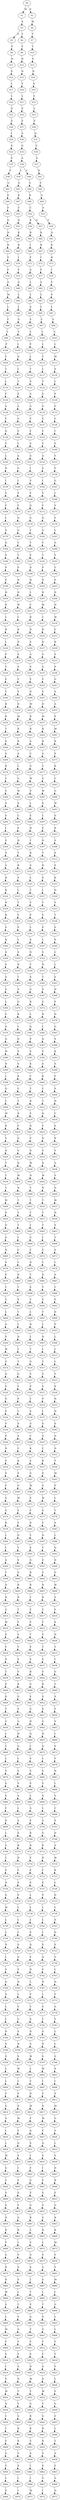 strict digraph  {
	S0 -> S1 [ label = M ];
	S0 -> S2 [ label = K ];
	S1 -> S3 [ label = A ];
	S2 -> S4 [ label = M ];
	S3 -> S5 [ label = D ];
	S3 -> S6 [ label = T ];
	S4 -> S7 [ label = T ];
	S5 -> S8 [ label = F ];
	S6 -> S9 [ label = F ];
	S7 -> S10 [ label = T ];
	S8 -> S11 [ label = D ];
	S9 -> S12 [ label = D ];
	S10 -> S13 [ label = F ];
	S11 -> S14 [ label = S ];
	S12 -> S15 [ label = D ];
	S13 -> S16 [ label = D ];
	S14 -> S17 [ label = L ];
	S15 -> S18 [ label = V ];
	S16 -> S19 [ label = D ];
	S17 -> S20 [ label = L ];
	S18 -> S21 [ label = L ];
	S19 -> S22 [ label = V ];
	S20 -> S23 [ label = Q ];
	S21 -> S24 [ label = E ];
	S22 -> S25 [ label = L ];
	S23 -> S26 [ label = G ];
	S24 -> S27 [ label = E ];
	S25 -> S28 [ label = E ];
	S26 -> S29 [ label = I ];
	S27 -> S30 [ label = A ];
	S28 -> S31 [ label = Q ];
	S29 -> S32 [ label = G ];
	S30 -> S33 [ label = G ];
	S31 -> S34 [ label = V ];
	S32 -> S35 [ label = E ];
	S33 -> S36 [ label = A ];
	S34 -> S37 [ label = G ];
	S35 -> S38 [ label = F ];
	S36 -> S39 [ label = L ];
	S36 -> S40 [ label = F ];
	S37 -> S41 [ label = K ];
	S38 -> S42 [ label = G ];
	S39 -> S43 [ label = G ];
	S40 -> S44 [ label = G ];
	S41 -> S45 [ label = F ];
	S42 -> S46 [ label = P ];
	S43 -> S47 [ label = R ];
	S44 -> S48 [ label = R ];
	S45 -> S49 [ label = G ];
	S46 -> S50 [ label = F ];
	S47 -> S51 [ label = C ];
	S48 -> S52 [ label = C ];
	S49 -> S53 [ label = A ];
	S50 -> S54 [ label = Q ];
	S51 -> S55 [ label = Q ];
	S52 -> S56 [ label = K ];
	S52 -> S57 [ label = Q ];
	S53 -> S58 [ label = F ];
	S54 -> S59 [ label = H ];
	S55 -> S60 [ label = K ];
	S56 -> S61 [ label = R ];
	S57 -> S62 [ label = K ];
	S58 -> S63 [ label = Q ];
	S59 -> S64 [ label = R ];
	S60 -> S65 [ label = R ];
	S61 -> S66 [ label = I ];
	S62 -> S67 [ label = R ];
	S63 -> S68 [ label = K ];
	S64 -> S69 [ label = V ];
	S65 -> S70 [ label = I ];
	S66 -> S71 [ label = F ];
	S67 -> S72 [ label = I ];
	S68 -> S73 [ label = R ];
	S69 -> S74 [ label = F ];
	S70 -> S75 [ label = F ];
	S71 -> S76 [ label = A ];
	S72 -> S77 [ label = F ];
	S73 -> S78 [ label = I ];
	S74 -> S79 [ label = A ];
	S75 -> S80 [ label = A ];
	S76 -> S81 [ label = L ];
	S77 -> S82 [ label = A ];
	S78 -> S83 [ label = F ];
	S79 -> S84 [ label = M ];
	S80 -> S85 [ label = L ];
	S81 -> S86 [ label = L ];
	S82 -> S87 [ label = L ];
	S83 -> S88 [ label = V ];
	S84 -> S89 [ label = L ];
	S85 -> S90 [ label = L ];
	S86 -> S91 [ label = S ];
	S87 -> S92 [ label = L ];
	S88 -> S93 [ label = L ];
	S89 -> S94 [ label = C ];
	S90 -> S95 [ label = G ];
	S91 -> S96 [ label = V ];
	S92 -> S97 [ label = C ];
	S93 -> S98 [ label = A ];
	S94 -> S99 [ label = L ];
	S95 -> S100 [ label = V ];
	S96 -> S101 [ label = L ];
	S97 -> S102 [ label = L ];
	S98 -> S103 [ label = C ];
	S99 -> S104 [ label = P ];
	S100 -> S105 [ label = L ];
	S101 -> S106 [ label = P ];
	S102 -> S107 [ label = L ];
	S103 -> S108 [ label = L ];
	S104 -> S109 [ label = C ];
	S105 -> S110 [ label = Q ];
	S106 -> S111 [ label = L ];
	S107 -> S112 [ label = T ];
	S108 -> S113 [ label = M ];
	S109 -> S114 [ label = T ];
	S110 -> S115 [ label = L ];
	S111 -> S116 [ label = T ];
	S112 -> S117 [ label = L ];
	S113 -> S118 [ label = S ];
	S114 -> S119 [ label = L ];
	S115 -> S120 [ label = T ];
	S116 -> S121 [ label = S ];
	S117 -> S122 [ label = T ];
	S118 -> S123 [ label = L ];
	S119 -> S124 [ label = F ];
	S120 -> S125 [ label = F ];
	S121 -> S126 [ label = A ];
	S122 -> S127 [ label = S ];
	S123 -> S128 [ label = P ];
	S124 -> S129 [ label = A ];
	S125 -> S130 [ label = A ];
	S126 -> S131 [ label = G ];
	S127 -> S132 [ label = S ];
	S128 -> S133 [ label = F ];
	S129 -> S134 [ label = F ];
	S130 -> S135 [ label = G ];
	S131 -> S136 [ label = F ];
	S132 -> S137 [ label = G ];
	S133 -> S138 [ label = C ];
	S134 -> S139 [ label = Q ];
	S135 -> S140 [ label = F ];
	S136 -> S141 [ label = F ];
	S137 -> S142 [ label = F ];
	S138 -> S143 [ label = I ];
	S139 -> S144 [ label = Y ];
	S140 -> S145 [ label = L ];
	S141 -> S146 [ label = A ];
	S142 -> S147 [ label = F ];
	S143 -> S148 [ label = V ];
	S144 -> S149 [ label = L ];
	S145 -> S150 [ label = A ];
	S146 -> S151 [ label = G ];
	S147 -> S152 [ label = A ];
	S148 -> S153 [ label = Y ];
	S149 -> S154 [ label = N ];
	S150 -> S155 [ label = G ];
	S151 -> S156 [ label = I ];
	S152 -> S157 [ label = G ];
	S153 -> S158 [ label = V ];
	S154 -> S159 [ label = I ];
	S155 -> S160 [ label = I ];
	S156 -> S161 [ label = V ];
	S157 -> S162 [ label = I ];
	S158 -> S163 [ label = G ];
	S159 -> S164 [ label = V ];
	S160 -> S165 [ label = V ];
	S161 -> S166 [ label = F ];
	S162 -> S167 [ label = V ];
	S163 -> S168 [ label = I ];
	S164 -> S169 [ label = F ];
	S165 -> S170 [ label = F ];
	S166 -> S171 [ label = Q ];
	S167 -> S172 [ label = F ];
	S168 -> S173 [ label = V ];
	S169 -> S174 [ label = L ];
	S170 -> S175 [ label = Q ];
	S171 -> S176 [ label = G ];
	S172 -> S177 [ label = Q ];
	S173 -> S178 [ label = F ];
	S174 -> S179 [ label = G ];
	S175 -> S180 [ label = G ];
	S176 -> S181 [ label = Y ];
	S177 -> S182 [ label = G ];
	S178 -> S183 [ label = L ];
	S179 -> S184 [ label = Q ];
	S180 -> S185 [ label = Y ];
	S181 -> S186 [ label = T ];
	S182 -> S187 [ label = Y ];
	S183 -> S188 [ label = G ];
	S184 -> S189 [ label = V ];
	S185 -> S190 [ label = T ];
	S186 -> S191 [ label = P ];
	S187 -> S192 [ label = T ];
	S188 -> S193 [ label = F ];
	S189 -> S194 [ label = P ];
	S190 -> S195 [ label = P ];
	S191 -> S196 [ label = D ];
	S192 -> S197 [ label = P ];
	S193 -> S198 [ label = T ];
	S194 -> S199 [ label = E ];
	S195 -> S200 [ label = D ];
	S196 -> S201 [ label = H ];
	S197 -> S202 [ label = D ];
	S198 -> S203 [ label = P ];
	S199 -> S204 [ label = H ];
	S200 -> S205 [ label = H ];
	S201 -> S206 [ label = L ];
	S202 -> S207 [ label = H ];
	S203 -> S208 [ label = D ];
	S204 -> S209 [ label = R ];
	S205 -> S210 [ label = W ];
	S206 -> S211 [ label = C ];
	S207 -> S212 [ label = W ];
	S208 -> S213 [ label = H ];
	S209 -> S214 [ label = C ];
	S210 -> S215 [ label = C ];
	S211 -> S216 [ label = R ];
	S212 -> S217 [ label = C ];
	S213 -> S218 [ label = W ];
	S214 -> S219 [ label = R ];
	S215 -> S220 [ label = R ];
	S216 -> S221 [ label = D ];
	S217 -> S222 [ label = R ];
	S218 -> S223 [ label = C ];
	S219 -> S224 [ label = L ];
	S220 -> S225 [ label = D ];
	S221 -> S226 [ label = S ];
	S222 -> S227 [ label = D ];
	S223 -> S228 [ label = R ];
	S224 -> S229 [ label = P ];
	S225 -> S230 [ label = S ];
	S226 -> S231 [ label = A ];
	S227 -> S232 [ label = S ];
	S228 -> S233 [ label = S ];
	S229 -> S234 [ label = T ];
	S230 -> S235 [ label = A ];
	S231 -> S236 [ label = V ];
	S232 -> S237 [ label = A ];
	S233 -> S238 [ label = P ];
	S234 -> S239 [ label = E ];
	S235 -> S240 [ label = V ];
	S236 -> S241 [ label = V ];
	S237 -> S242 [ label = V ];
	S238 -> S243 [ label = G ];
	S239 -> S244 [ label = T ];
	S240 -> S245 [ label = V ];
	S241 -> S246 [ label = D ];
	S242 -> S247 [ label = V ];
	S243 -> S248 [ label = A ];
	S244 -> S249 [ label = R ];
	S245 -> S250 [ label = D ];
	S246 -> S251 [ label = M ];
	S247 -> S252 [ label = D ];
	S248 -> S253 [ label = A ];
	S249 -> S254 [ label = R ];
	S250 -> S255 [ label = M ];
	S251 -> S256 [ label = R ];
	S252 -> S257 [ label = M ];
	S253 -> S258 [ label = E ];
	S254 -> S259 [ label = T ];
	S255 -> S260 [ label = R ];
	S256 -> S261 [ label = R ];
	S257 -> S262 [ label = R ];
	S258 -> S263 [ label = M ];
	S259 -> S264 [ label = S ];
	S260 -> S265 [ label = R ];
	S261 -> S266 [ label = A ];
	S262 -> S267 [ label = R ];
	S263 -> S268 [ label = R ];
	S264 -> S269 [ label = S ];
	S265 -> S270 [ label = A ];
	S266 -> S271 [ label = C ];
	S267 -> S272 [ label = A ];
	S268 -> S273 [ label = E ];
	S269 -> S274 [ label = R ];
	S270 -> S275 [ label = C ];
	S271 -> S276 [ label = G ];
	S272 -> S277 [ label = C ];
	S273 -> S278 [ label = K ];
	S274 -> S279 [ label = C ];
	S275 -> S280 [ label = G ];
	S276 -> S281 [ label = W ];
	S277 -> S282 [ label = G ];
	S278 -> S283 [ label = C ];
	S279 -> S284 [ label = G ];
	S280 -> S285 [ label = W ];
	S281 -> S286 [ label = S ];
	S282 -> S287 [ label = W ];
	S283 -> S288 [ label = G ];
	S284 -> S289 [ label = A ];
	S285 -> S290 [ label = S ];
	S286 -> S291 [ label = L ];
	S287 -> S292 [ label = S ];
	S288 -> S293 [ label = W ];
	S289 -> S294 [ label = S ];
	S290 -> S295 [ label = L ];
	S291 -> S296 [ label = E ];
	S292 -> S297 [ label = L ];
	S293 -> S298 [ label = S ];
	S294 -> S299 [ label = L ];
	S295 -> S300 [ label = E ];
	S296 -> S301 [ label = H ];
	S297 -> S302 [ label = E ];
	S298 -> S303 [ label = R ];
	S299 -> S304 [ label = E ];
	S300 -> S305 [ label = H ];
	S301 -> S306 [ label = T ];
	S302 -> S307 [ label = H ];
	S303 -> S308 [ label = E ];
	S304 -> S309 [ label = A ];
	S305 -> S310 [ label = T ];
	S306 -> S311 [ label = R ];
	S307 -> S312 [ label = T ];
	S308 -> S313 [ label = E ];
	S309 -> S314 [ label = A ];
	S310 -> S315 [ label = R ];
	S311 -> S316 [ label = S ];
	S312 -> S317 [ label = R ];
	S313 -> S318 [ label = E ];
	S314 -> S319 [ label = H ];
	S315 -> S320 [ label = S ];
	S316 -> S321 [ label = L ];
	S317 -> S322 [ label = S ];
	S318 -> S323 [ label = K ];
	S319 -> S324 [ label = R ];
	S320 -> S325 [ label = L ];
	S321 -> S326 [ label = T ];
	S322 -> S327 [ label = L ];
	S323 -> S328 [ label = N ];
	S324 -> S329 [ label = N ];
	S325 -> S330 [ label = T ];
	S326 -> S331 [ label = V ];
	S327 -> S332 [ label = T ];
	S328 -> S333 [ label = Y ];
	S329 -> S334 [ label = R ];
	S330 -> S335 [ label = V ];
	S331 -> S336 [ label = P ];
	S332 -> S337 [ label = V ];
	S333 -> S338 [ label = T ];
	S334 -> S339 [ label = S ];
	S335 -> S340 [ label = P ];
	S336 -> S341 [ label = L ];
	S337 -> S342 [ label = P ];
	S338 -> S343 [ label = V ];
	S339 -> S344 [ label = R ];
	S340 -> S345 [ label = L ];
	S341 -> S346 [ label = S ];
	S342 -> S347 [ label = L ];
	S343 -> S348 [ label = P ];
	S344 -> S349 [ label = A ];
	S345 -> S350 [ label = S ];
	S346 -> S351 [ label = N ];
	S347 -> S352 [ label = S ];
	S348 -> S353 [ label = L ];
	S349 -> S354 [ label = S ];
	S350 -> S355 [ label = N ];
	S351 -> S356 [ label = T ];
	S352 -> S357 [ label = N ];
	S353 -> S358 [ label = L ];
	S354 -> S359 [ label = G ];
	S355 -> S360 [ label = T ];
	S356 -> S361 [ label = S ];
	S357 -> S362 [ label = T ];
	S358 -> S363 [ label = E ];
	S359 -> S364 [ label = S ];
	S360 -> S365 [ label = S ];
	S361 -> S366 [ label = G ];
	S362 -> S367 [ label = S ];
	S363 -> S368 [ label = H ];
	S364 -> S369 [ label = L ];
	S365 -> S370 [ label = G ];
	S366 -> S371 [ label = R ];
	S367 -> S372 [ label = G ];
	S368 -> S373 [ label = F ];
	S369 -> S374 [ label = E ];
	S370 -> S375 [ label = R ];
	S371 -> S376 [ label = L ];
	S372 -> S377 [ label = R ];
	S373 -> S378 [ label = D ];
	S374 -> S379 [ label = D ];
	S375 -> S380 [ label = L ];
	S376 -> S381 [ label = Q ];
	S377 -> S382 [ label = L ];
	S378 -> S383 [ label = G ];
	S379 -> S384 [ label = Q ];
	S380 -> S385 [ label = Q ];
	S381 -> S386 [ label = P ];
	S382 -> S387 [ label = Q ];
	S383 -> S388 [ label = S ];
	S384 -> S389 [ label = W ];
	S385 -> S390 [ label = P ];
	S386 -> S391 [ label = S ];
	S387 -> S392 [ label = P ];
	S388 -> S393 [ label = K ];
	S389 -> S394 [ label = N ];
	S390 -> S395 [ label = S ];
	S391 -> S396 [ label = K ];
	S392 -> S397 [ label = S ];
	S393 -> S398 [ label = S ];
	S394 -> S399 [ label = L ];
	S395 -> S400 [ label = K ];
	S396 -> S401 [ label = C ];
	S397 -> S402 [ label = K ];
	S398 -> S403 [ label = F ];
	S399 -> S404 [ label = Q ];
	S400 -> S405 [ label = C ];
	S401 -> S406 [ label = T ];
	S402 -> S407 [ label = C ];
	S403 -> S408 [ label = S ];
	S404 -> S409 [ label = C ];
	S405 -> S410 [ label = T ];
	S406 -> S411 [ label = R ];
	S407 -> S412 [ label = T ];
	S408 -> S413 [ label = H ];
	S409 -> S414 [ label = M ];
	S410 -> S415 [ label = R ];
	S411 -> S416 [ label = F ];
	S412 -> S417 [ label = R ];
	S413 -> S418 [ label = C ];
	S414 -> S419 [ label = R ];
	S415 -> S420 [ label = F ];
	S416 -> S421 [ label = D ];
	S417 -> S422 [ label = F ];
	S418 -> S423 [ label = E ];
	S419 -> S424 [ label = V ];
	S420 -> S425 [ label = D ];
	S421 -> S426 [ label = V ];
	S422 -> S427 [ label = D ];
	S423 -> S428 [ label = R ];
	S424 -> S429 [ label = N ];
	S425 -> S430 [ label = V ];
	S426 -> S431 [ label = D ];
	S427 -> S432 [ label = V ];
	S428 -> S433 [ label = Y ];
	S429 -> S434 [ label = T ];
	S430 -> S435 [ label = D ];
	S431 -> S436 [ label = W ];
	S432 -> S437 [ label = D ];
	S433 -> S438 [ label = A ];
	S434 -> S439 [ label = T ];
	S435 -> S440 [ label = W ];
	S436 -> S441 [ label = N ];
	S437 -> S442 [ label = W ];
	S438 -> S443 [ label = V ];
	S439 -> S444 [ label = T ];
	S440 -> S445 [ label = N ];
	S441 -> S446 [ label = T ];
	S442 -> S447 [ label = N ];
	S443 -> S448 [ label = D ];
	S444 -> S449 [ label = W ];
	S445 -> S450 [ label = T ];
	S446 -> S451 [ label = T ];
	S447 -> S452 [ label = T ];
	S448 -> S453 [ label = W ];
	S449 -> S454 [ label = S ];
	S450 -> S455 [ label = T ];
	S451 -> S456 [ label = T ];
	S452 -> S457 [ label = T ];
	S453 -> S458 [ label = N ];
	S454 -> S459 [ label = D ];
	S455 -> S460 [ label = T ];
	S456 -> S461 [ label = L ];
	S457 -> S462 [ label = T ];
	S458 -> S463 [ label = S ];
	S459 -> S464 [ label = S ];
	S460 -> S465 [ label = L ];
	S461 -> S466 [ label = G ];
	S462 -> S467 [ label = L ];
	S463 -> S468 [ label = T ];
	S464 -> S469 [ label = N ];
	S465 -> S470 [ label = G ];
	S466 -> S471 [ label = C ];
	S467 -> S472 [ label = G ];
	S468 -> S473 [ label = A ];
	S469 -> S474 [ label = A ];
	S470 -> S475 [ label = C ];
	S471 -> S476 [ label = D ];
	S472 -> S477 [ label = C ];
	S473 -> S478 [ label = I ];
	S474 -> S479 [ label = P ];
	S475 -> S480 [ label = D ];
	S476 -> S481 [ label = T ];
	S477 -> S482 [ label = D ];
	S478 -> S483 [ label = S ];
	S479 -> S484 [ label = C ];
	S480 -> S485 [ label = T ];
	S481 -> S486 [ label = E ];
	S482 -> S487 [ label = T ];
	S483 -> S488 [ label = C ];
	S484 -> S489 [ label = G ];
	S485 -> S490 [ label = E ];
	S486 -> S491 [ label = T ];
	S487 -> S492 [ label = E ];
	S488 -> S493 [ label = E ];
	S489 -> S494 [ label = L ];
	S490 -> S495 [ label = T ];
	S491 -> S496 [ label = L ];
	S492 -> S497 [ label = T ];
	S493 -> S498 [ label = D ];
	S494 -> S499 [ label = A ];
	S495 -> S500 [ label = L ];
	S496 -> S501 [ label = N ];
	S497 -> S502 [ label = L ];
	S498 -> S503 [ label = P ];
	S499 -> S504 [ label = P ];
	S500 -> S505 [ label = N ];
	S501 -> S506 [ label = L ];
	S502 -> S507 [ label = N ];
	S503 -> S508 [ label = L ];
	S504 -> S509 [ label = W ];
	S505 -> S510 [ label = L ];
	S506 -> S511 [ label = T ];
	S507 -> S512 [ label = L ];
	S508 -> S513 [ label = I ];
	S509 -> S514 [ label = G ];
	S510 -> S515 [ label = T ];
	S511 -> S516 [ label = G ];
	S512 -> S517 [ label = T ];
	S513 -> S518 [ label = L ];
	S514 -> S519 [ label = Q ];
	S515 -> S520 [ label = G ];
	S516 -> S521 [ label = V ];
	S517 -> S522 [ label = G ];
	S518 -> S523 [ label = F ];
	S519 -> S524 [ label = G ];
	S520 -> S525 [ label = V ];
	S521 -> S526 [ label = P ];
	S522 -> S527 [ label = V ];
	S523 -> S528 [ label = R ];
	S524 -> S529 [ label = D ];
	S525 -> S530 [ label = P ];
	S526 -> S531 [ label = L ];
	S527 -> S532 [ label = P ];
	S528 -> S533 [ label = N ];
	S529 -> S534 [ label = E ];
	S530 -> S535 [ label = L ];
	S531 -> S536 [ label = S ];
	S532 -> S537 [ label = L ];
	S533 -> S538 [ label = H ];
	S534 -> S539 [ label = V ];
	S535 -> S540 [ label = S ];
	S536 -> S541 [ label = A ];
	S537 -> S542 [ label = S ];
	S538 -> S543 [ label = S ];
	S539 -> S544 [ label = P ];
	S540 -> S545 [ label = A ];
	S541 -> S546 [ label = C ];
	S542 -> S547 [ label = A ];
	S543 -> S548 [ label = D ];
	S544 -> S549 [ label = N ];
	S545 -> S550 [ label = C ];
	S546 -> S551 [ label = K ];
	S547 -> S552 [ label = C ];
	S548 -> S553 [ label = N ];
	S549 -> S554 [ label = V ];
	S550 -> S555 [ label = K ];
	S551 -> S556 [ label = E ];
	S552 -> S557 [ label = K ];
	S553 -> S558 [ label = T ];
	S554 -> S559 [ label = S ];
	S555 -> S560 [ label = E ];
	S556 -> S561 [ label = G ];
	S557 -> S562 [ label = E ];
	S558 -> S563 [ label = M ];
	S559 -> S564 [ label = F ];
	S560 -> S565 [ label = G ];
	S561 -> S566 [ label = W ];
	S562 -> S567 [ label = G ];
	S563 -> S568 [ label = P ];
	S564 -> S569 [ label = S ];
	S565 -> S570 [ label = W ];
	S566 -> S571 [ label = E ];
	S567 -> S572 [ label = W ];
	S568 -> S573 [ label = L ];
	S569 -> S574 [ label = G ];
	S570 -> S575 [ label = E ];
	S571 -> S576 [ label = F ];
	S572 -> S577 [ label = E ];
	S573 -> S578 [ label = T ];
	S574 -> S579 [ label = R ];
	S575 -> S580 [ label = F ];
	S576 -> S581 [ label = D ];
	S577 -> S582 [ label = F ];
	S578 -> S583 [ label = S ];
	S579 -> S584 [ label = L ];
	S580 -> S585 [ label = D ];
	S581 -> S586 [ label = Y ];
	S582 -> S587 [ label = D ];
	S583 -> S588 [ label = C ];
	S584 -> S589 [ label = I ];
	S585 -> S590 [ label = Y ];
	S586 -> S591 [ label = E ];
	S587 -> S592 [ label = Y ];
	S588 -> S593 [ label = Q ];
	S589 -> S594 [ label = A ];
	S590 -> S595 [ label = E ];
	S591 -> S596 [ label = G ];
	S592 -> S597 [ label = E ];
	S593 -> S598 [ label = D ];
	S594 -> S599 [ label = C ];
	S595 -> S600 [ label = G ];
	S596 -> S601 [ label = R ];
	S597 -> S602 [ label = G ];
	S598 -> S603 [ label = G ];
	S599 -> S604 [ label = D ];
	S600 -> S605 [ label = R ];
	S601 -> S606 [ label = R ];
	S602 -> S607 [ label = R ];
	S603 -> S608 [ label = W ];
	S604 -> S609 [ label = H ];
	S605 -> S610 [ label = R ];
	S606 -> S611 [ label = T ];
	S607 -> S612 [ label = R ];
	S608 -> S613 [ label = E ];
	S609 -> S614 [ label = G ];
	S610 -> S615 [ label = T ];
	S611 -> S616 [ label = F ];
	S612 -> S617 [ label = T ];
	S613 -> S618 [ label = F ];
	S614 -> S619 [ label = W ];
	S615 -> S620 [ label = F ];
	S616 -> S621 [ label = V ];
	S617 -> S622 [ label = F ];
	S618 -> S623 [ label = E ];
	S619 -> S624 [ label = E ];
	S620 -> S625 [ label = V ];
	S621 -> S626 [ label = T ];
	S622 -> S627 [ label = V ];
	S623 -> S628 [ label = N ];
	S624 -> S629 [ label = F ];
	S625 -> S630 [ label = T ];
	S626 -> S631 [ label = E ];
	S627 -> S632 [ label = T ];
	S628 -> S633 [ label = T ];
	S629 -> S634 [ label = D ];
	S630 -> S635 [ label = E ];
	S631 -> S636 [ label = V ];
	S632 -> S637 [ label = E ];
	S633 -> S638 [ label = I ];
	S634 -> S639 [ label = T ];
	S635 -> S640 [ label = V ];
	S636 -> S641 [ label = R ];
	S637 -> S642 [ label = V ];
	S638 -> S643 [ label = G ];
	S639 -> S644 [ label = E ];
	S640 -> S645 [ label = R ];
	S641 -> S646 [ label = G ];
	S642 -> S647 [ label = R ];
	S643 -> S648 [ label = T ];
	S644 -> S649 [ label = K ];
	S645 -> S650 [ label = G ];
	S646 -> S651 [ label = E ];
	S647 -> S652 [ label = G ];
	S648 -> S653 [ label = S ];
	S649 -> S654 [ label = T ];
	S650 -> S655 [ label = E ];
	S651 -> S656 [ label = G ];
	S652 -> S657 [ label = E ];
	S653 -> S658 [ label = F ];
	S654 -> S659 [ label = G ];
	S655 -> S660 [ label = G ];
	S656 -> S661 [ label = H ];
	S657 -> S662 [ label = G ];
	S658 -> S663 [ label = V ];
	S659 -> S664 [ label = L ];
	S660 -> S665 [ label = H ];
	S661 -> S666 [ label = Q ];
	S662 -> S667 [ label = H ];
	S663 -> S668 [ label = I ];
	S664 -> S669 [ label = T ];
	S665 -> S670 [ label = Q ];
	S666 -> S671 [ label = L ];
	S667 -> S672 [ label = Q ];
	S668 -> S673 [ label = E ];
	S669 -> S674 [ label = L ];
	S670 -> S675 [ label = L ];
	S671 -> S676 [ label = V ];
	S672 -> S677 [ label = L ];
	S673 -> S678 [ label = F ];
	S674 -> S679 [ label = V ];
	S675 -> S680 [ label = V ];
	S676 -> S681 [ label = V ];
	S677 -> S682 [ label = V ];
	S678 -> S683 [ label = N ];
	S679 -> S684 [ label = S ];
	S680 -> S685 [ label = V ];
	S681 -> S686 [ label = P ];
	S682 -> S687 [ label = V ];
	S683 -> S688 [ label = L ];
	S684 -> S689 [ label = E ];
	S685 -> S690 [ label = A ];
	S686 -> S691 [ label = L ];
	S687 -> S692 [ label = A ];
	S688 -> S693 [ label = V ];
	S689 -> S694 [ label = F ];
	S690 -> S695 [ label = L ];
	S691 -> S696 [ label = A ];
	S692 -> S697 [ label = L ];
	S693 -> S698 [ label = C ];
	S694 -> S699 [ label = D ];
	S695 -> S700 [ label = A ];
	S696 -> S701 [ label = E ];
	S697 -> S702 [ label = A ];
	S698 -> S703 [ label = S ];
	S699 -> S704 [ label = L ];
	S700 -> S705 [ label = E ];
	S701 -> S706 [ label = K ];
	S702 -> S707 [ label = E ];
	S703 -> S708 [ label = D ];
	S704 -> S709 [ label = V ];
	S705 -> S710 [ label = K ];
	S706 -> S711 [ label = R ];
	S707 -> S712 [ label = K ];
	S708 -> S713 [ label = A ];
	S709 -> S714 [ label = C ];
	S710 -> S715 [ label = H ];
	S711 -> S716 [ label = F ];
	S712 -> S717 [ label = R ];
	S713 -> S718 [ label = W ];
	S714 -> S719 [ label = E ];
	S715 -> S720 [ label = F ];
	S716 -> S721 [ label = E ];
	S717 -> S722 [ label = F ];
	S718 -> S723 [ label = K ];
	S719 -> S724 [ label = N ];
	S720 -> S725 [ label = E ];
	S721 -> S726 [ label = P ];
	S722 -> S727 [ label = E ];
	S723 -> S728 [ label = L ];
	S724 -> S729 [ label = A ];
	S725 -> S730 [ label = P ];
	S726 -> S731 [ label = L ];
	S727 -> S732 [ label = P ];
	S728 -> S733 [ label = D ];
	S729 -> S734 [ label = W ];
	S730 -> S735 [ label = L ];
	S731 -> S736 [ label = L ];
	S732 -> S737 [ label = L ];
	S733 -> S738 [ label = L ];
	S734 -> S739 [ label = L ];
	S735 -> S740 [ label = L ];
	S736 -> S741 [ label = L ];
	S737 -> S742 [ label = L ];
	S738 -> S743 [ label = S ];
	S739 -> S744 [ label = L ];
	S740 -> S745 [ label = L ];
	S741 -> S746 [ label = S ];
	S742 -> S747 [ label = L ];
	S743 -> S748 [ label = Q ];
	S744 -> S749 [ label = D ];
	S745 -> S750 [ label = S ];
	S746 -> S751 [ label = Q ];
	S747 -> S752 [ label = S ];
	S748 -> S753 [ label = S ];
	S749 -> S754 [ label = L ];
	S750 -> S755 [ label = Q ];
	S751 -> S756 [ label = F ];
	S752 -> S757 [ label = Q ];
	S753 -> S758 [ label = V ];
	S754 -> S759 [ label = S ];
	S755 -> S760 [ label = F ];
	S756 -> S761 [ label = N ];
	S757 -> S762 [ label = F ];
	S758 -> S763 [ label = L ];
	S759 -> S764 [ label = Q ];
	S760 -> S765 [ label = N ];
	S761 -> S766 [ label = L ];
	S762 -> S767 [ label = N ];
	S763 -> S768 [ label = N ];
	S764 -> S769 [ label = A ];
	S765 -> S770 [ label = L ];
	S766 -> S771 [ label = V ];
	S767 -> S772 [ label = L ];
	S768 -> S773 [ label = F ];
	S769 -> S774 [ label = L ];
	S770 -> S775 [ label = V ];
	S771 -> S776 [ label = C ];
	S772 -> S777 [ label = V ];
	S773 -> S778 [ label = G ];
	S774 -> S779 [ label = L ];
	S775 -> S780 [ label = C ];
	S776 -> S781 [ label = S ];
	S777 -> S782 [ label = C ];
	S778 -> S783 [ label = F ];
	S779 -> S784 [ label = N ];
	S780 -> S785 [ label = S ];
	S781 -> S786 [ label = D ];
	S782 -> S787 [ label = S ];
	S783 -> S788 [ label = L ];
	S784 -> S789 [ label = V ];
	S785 -> S790 [ label = D ];
	S786 -> S791 [ label = S ];
	S787 -> S792 [ label = D ];
	S788 -> S793 [ label = L ];
	S789 -> S794 [ label = G ];
	S790 -> S795 [ label = S ];
	S791 -> S796 [ label = W ];
	S792 -> S797 [ label = S ];
	S793 -> S798 [ label = G ];
	S794 -> S799 [ label = L ];
	S795 -> S800 [ label = W ];
	S796 -> S801 [ label = L ];
	S797 -> S802 [ label = W ];
	S798 -> S803 [ label = S ];
	S799 -> S804 [ label = L ];
	S800 -> S805 [ label = L ];
	S801 -> S806 [ label = V ];
	S802 -> S807 [ label = L ];
	S803 -> S808 [ label = I ];
	S804 -> S809 [ label = V ];
	S805 -> S810 [ label = V ];
	S806 -> S811 [ label = D ];
	S807 -> S812 [ label = V ];
	S808 -> S813 [ label = S ];
	S809 -> S814 [ label = G ];
	S810 -> S815 [ label = D ];
	S811 -> S816 [ label = M ];
	S812 -> S817 [ label = D ];
	S813 -> S818 [ label = M ];
	S814 -> S819 [ label = A ];
	S815 -> S820 [ label = M ];
	S816 -> S821 [ label = F ];
	S817 -> S822 [ label = M ];
	S818 -> S823 [ label = G ];
	S819 -> S824 [ label = I ];
	S820 -> S825 [ label = F ];
	S821 -> S826 [ label = Q ];
	S822 -> S827 [ label = F ];
	S823 -> S828 [ label = Y ];
	S824 -> S829 [ label = L ];
	S825 -> S830 [ label = Q ];
	S826 -> S831 [ label = S ];
	S827 -> S832 [ label = Q ];
	S828 -> S833 [ label = L ];
	S829 -> S834 [ label = M ];
	S830 -> S835 [ label = S ];
	S831 -> S836 [ label = I ];
	S832 -> S837 [ label = S ];
	S833 -> S838 [ label = S ];
	S834 -> S839 [ label = G ];
	S835 -> S840 [ label = I ];
	S836 -> S841 [ label = F ];
	S837 -> S842 [ label = I ];
	S838 -> S843 [ label = D ];
	S839 -> S844 [ label = Y ];
	S840 -> S845 [ label = F ];
	S841 -> S846 [ label = G ];
	S842 -> S847 [ label = F ];
	S843 -> S848 [ label = R ];
	S844 -> S849 [ label = V ];
	S845 -> S850 [ label = G ];
	S846 -> S851 [ label = V ];
	S847 -> S852 [ label = G ];
	S848 -> S853 [ label = F ];
	S849 -> S854 [ label = S ];
	S850 -> S855 [ label = V ];
	S851 -> S856 [ label = G ];
	S852 -> S857 [ label = V ];
	S853 -> S858 [ label = G ];
	S854 -> S859 [ label = D ];
	S855 -> S860 [ label = G ];
	S856 -> S861 [ label = R ];
	S857 -> S862 [ label = G ];
	S858 -> S863 [ label = R ];
	S859 -> S864 [ label = R ];
	S860 -> S865 [ label = R ];
	S861 -> S866 [ label = L ];
	S862 -> S867 [ label = R ];
	S863 -> S868 [ label = K ];
	S864 -> S869 [ label = Y ];
	S865 -> S870 [ label = L ];
	S866 -> S871 [ label = V ];
	S867 -> S872 [ label = L ];
	S868 -> S873 [ label = M ];
	S869 -> S874 [ label = G ];
	S870 -> S875 [ label = V ];
	S871 -> S876 [ label = G ];
	S872 -> S877 [ label = V ];
	S873 -> S878 [ label = V ];
	S874 -> S879 [ label = R ];
	S875 -> S880 [ label = S ];
	S876 -> S881 [ label = S ];
	S877 -> S882 [ label = G ];
	S878 -> S883 [ label = F ];
	S879 -> S884 [ label = R ];
	S880 -> S885 [ label = S ];
	S881 -> S886 [ label = L ];
	S882 -> S887 [ label = S ];
	S883 -> S888 [ label = M ];
	S884 -> S889 [ label = W ];
	S885 -> S890 [ label = L ];
	S886 -> S891 [ label = T ];
	S887 -> S892 [ label = L ];
	S888 -> S893 [ label = I ];
	S889 -> S894 [ label = S ];
	S890 -> S895 [ label = T ];
	S891 -> S896 [ label = V ];
	S892 -> S897 [ label = T ];
	S893 -> S898 [ label = G ];
	S894 -> S899 [ label = L ];
	S895 -> S900 [ label = V ];
	S896 -> S901 [ label = G ];
	S897 -> S902 [ label = V ];
	S898 -> S903 [ label = L ];
	S899 -> S904 [ label = M ];
	S900 -> S905 [ label = G ];
	S901 -> S906 [ label = Y ];
	S902 -> S907 [ label = G ];
	S903 -> S908 [ label = L ];
	S904 -> S909 [ label = V ];
	S905 -> S910 [ label = Y ];
	S906 -> S911 [ label = F ];
	S907 -> S912 [ label = Y ];
	S908 -> S913 [ label = T ];
	S909 -> S914 [ label = S ];
	S910 -> S915 [ label = F ];
	S911 -> S916 [ label = S ];
	S912 -> S917 [ label = F ];
	S913 -> S918 [ label = T ];
	S914 -> S919 [ label = I ];
	S915 -> S920 [ label = A ];
	S916 -> S921 [ label = D ];
	S917 -> S922 [ label = A ];
	S918 -> S923 [ label = F ];
	S919 -> S924 [ label = V ];
	S920 -> S925 [ label = D ];
	S921 -> S926 [ label = M ];
	S922 -> S927 [ label = D ];
	S923 -> S928 [ label = L ];
	S924 -> S929 [ label = M ];
	S925 -> S930 [ label = T ];
	S926 -> S931 [ label = Y ];
	S927 -> S932 [ label = M ];
	S928 -> S933 [ label = F ];
	S929 -> S934 [ label = Q ];
	S930 -> S935 [ label = Y ];
	S931 -> S936 [ label = G ];
	S932 -> S937 [ label = Y ];
	S933 -> S938 [ label = G ];
	S934 -> S939 [ label = T ];
	S935 -> S940 [ label = G ];
	S936 -> S941 [ label = R ];
	S937 -> S942 [ label = G ];
	S938 -> S943 [ label = V ];
	S939 -> S944 [ label = I ];
	S940 -> S945 [ label = R ];
	S941 -> S946 [ label = K ];
	S942 -> S947 [ label = R ];
	S943 -> S948 [ label = L ];
	S944 -> S949 [ label = F ];
	S945 -> S950 [ label = K ];
	S946 -> S951 [ label = V ];
	S947 -> S952 [ label = K ];
	S948 -> S953 [ label = T ];
	S949 -> S954 [ label = G ];
	S950 -> S955 [ label = V ];
	S951 -> S956 [ label = S ];
	S952 -> S957 [ label = V ];
	S953 -> S958 [ label = A ];
	S954 -> S959 [ label = V ];
	S955 -> S960 [ label = S ];
	S956 -> S961 [ label = I ];
	S957 -> S962 [ label = S ];
	S958 -> S963 [ label = F ];
	S959 -> S964 [ label = L ];
	S960 -> S965 [ label = I ];
	S961 -> S966 [ label = I ];
	S962 -> S967 [ label = V ];
	S963 -> S968 [ label = A ];
	S964 -> S969 [ label = V ];
	S965 -> S970 [ label = I ];
	S966 -> S971 [ label = M ];
	S967 -> S972 [ label = I ];
	S968 -> S973 [ label = Q ];
}
